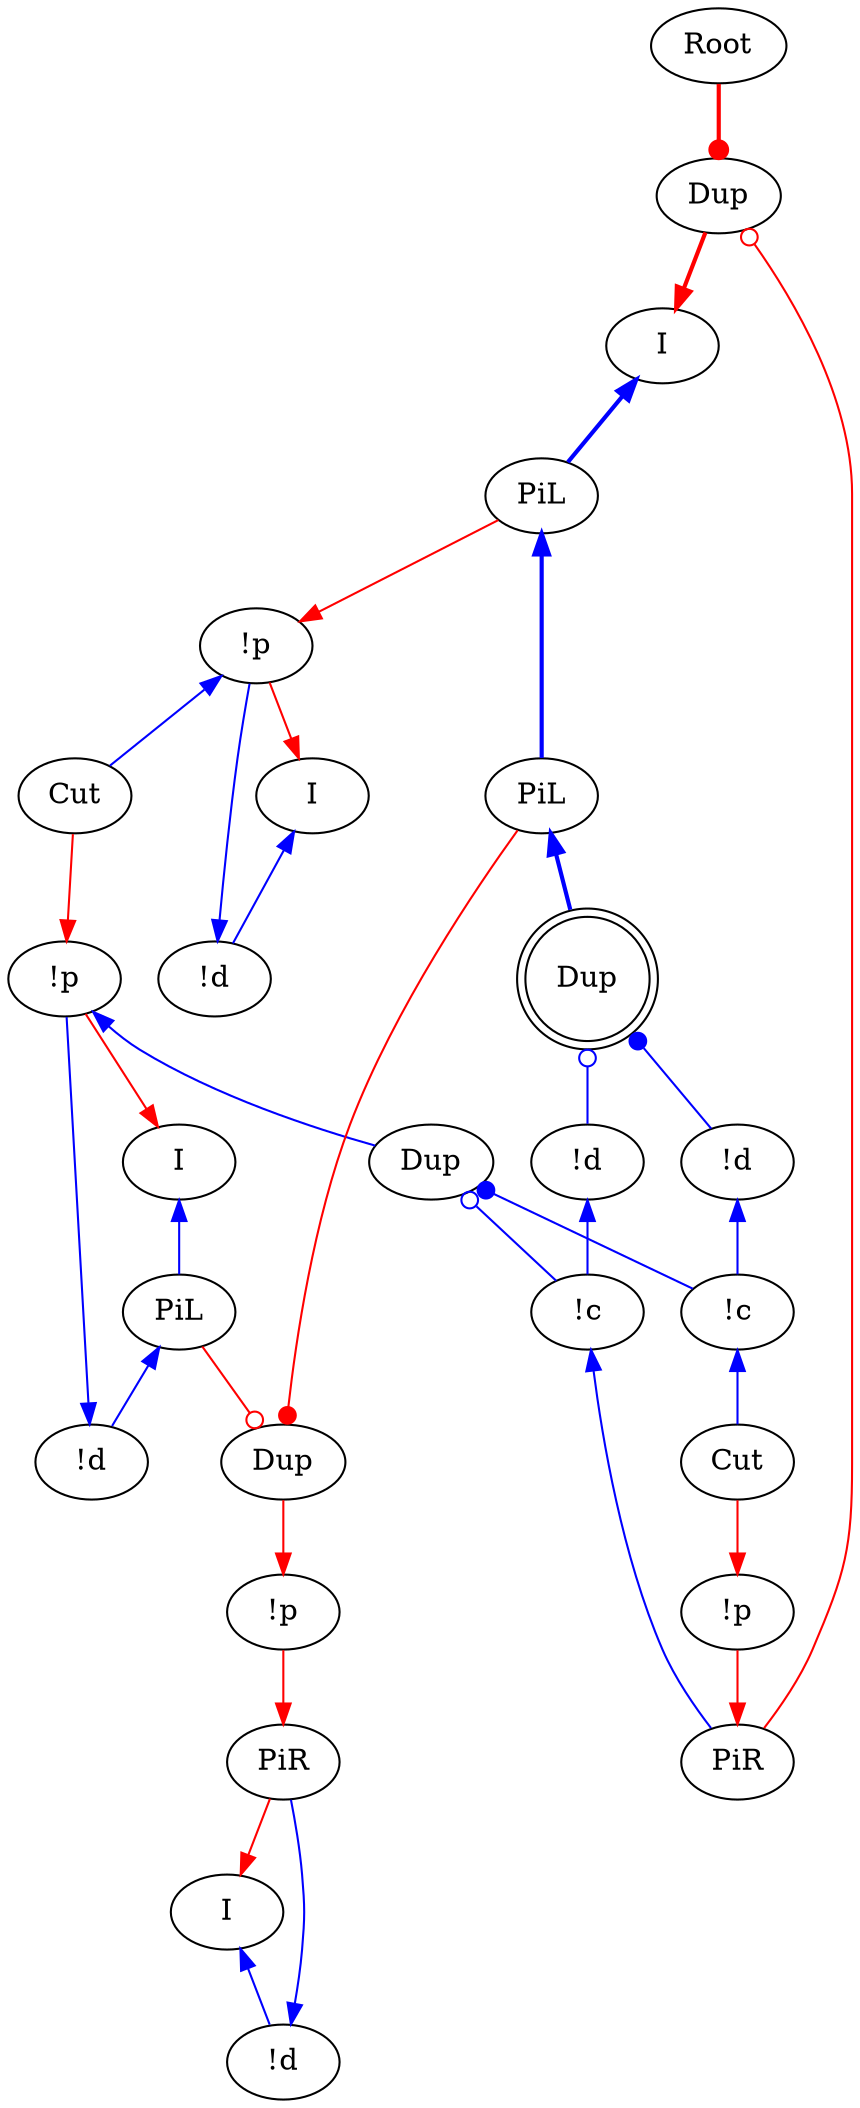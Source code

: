 digraph {
"Root0" [label="Root"]
"!p0" [label="!p"]
"I0" [label="I"]
"!d0" [label="!d"]
"!p1" [label="!p"]
"I1" [label="I"]
"!d1" [label="!d"]
"PiR0" [label="PiR"]
"I2" [label="I"]
"!p2" [label="!p"]
"PiR1" [label="PiR"]
"Cut0" [label="Cut"]
"!p3" [label="!p"]
"Cut1" [label="Cut"]
"!d2" [label="!d"]
"PiL0" [label="PiL"]
"PiL1" [label="PiL"]
"I3" [label="I"]
"Dup0_0" [label="Dup"]
"PiL2" [label="PiL"]
"!c0" [label="!c"]
"!c1" [label="!c"]
"!d3" [label="!d"]
"!d4" [label="!d"]
"Dup1_0" [label="Dup"]
"Dup1_1" [label="Dup"]
"Dup1_2" [label="Dup",shape=doublecircle]
"!p3" -> "I3"[color=red,tooltip="e11"]
"!d2" -> "!p3"[color=blue,tooltip="e13",dir=back]
"!p3" -> "Dup1_1"[color=blue,tooltip="e15",dir=back]
"PiL0" -> "Dup1_2"[color=blue,tooltip="e16",penwidth=2,dir=back]
"PiL1" -> "!d2"[color=blue,tooltip="e17",dir=back]
"PiL2" -> "PiL0"[color=blue,tooltip="e18",penwidth=2,dir=back]
"I3" -> "PiL1"[color=blue,tooltip="e19",dir=back]
"PiL0" -> "Dup0_0"[color=red,tooltip="e20",arrowhead=dot]
"PiL1" -> "Dup0_0"[color=red,tooltip="e21",arrowhead=odot]
"!d3" -> "!c0"[color=blue,tooltip="e22",dir=back]
"Dup1_1" -> "!c0"[color=blue,tooltip="e23",arrowtail=dot,dir=back]
"!d4" -> "!c1"[color=blue,tooltip="e24",dir=back]
"Dup1_1" -> "!c1"[color=blue,tooltip="e25",arrowtail=odot,dir=back]
"Dup1_2" -> "!d3"[color=blue,tooltip="e26",arrowtail=dot,dir=back]
"Dup1_2" -> "!d4"[color=blue,tooltip="e27",arrowtail=odot,dir=back]
"!c0" -> "Cut0"[color=blue,tooltip="e4",dir=back]
"!c1" -> "PiR1"[color=blue,tooltip="e5",dir=back]
"PiR1" -> "Dup1_0"[color=red,tooltip="e7",arrowhead=odot]
"Cut1" -> "!p3"[color=red,tooltip="e9"]
"!p1" -> "PiR0"[color=red,tooltip="hl2i"]
"Dup0_0" -> "!p1"[color=red,tooltip="hl2p"]
"Dup1_0" -> "I2"[color=red,tooltip="hr",penwidth=2]
"!d1" -> "PiR0"[color=blue,tooltip="i",dir=back]
"I1" -> "!d1"[color=blue,tooltip="il",dir=back]
"PiR0" -> "I1"[color=red,tooltip="ir"]
"Root0" -> "Dup1_0"[color=red,tooltip="rettop",arrowhead=dot,penwidth=2]
"!p2" -> "PiR1"[color=red,tooltip="xli"]
"Cut0" -> "!p2"[color=red,tooltip="xlp"]
"!p0" -> "Cut1"[color=blue,tooltip="y2",dir=back]
"!d0" -> "!p0"[color=blue,tooltip="yj",dir=back]
"I2" -> "PiL2"[color=blue,tooltip="yl",penwidth=2,dir=back]
"I0" -> "!d0"[color=blue,tooltip="yl2",dir=back]
"!p0" -> "I0"[color=red,tooltip="yli"]
"PiL2" -> "!p0"[color=red,tooltip="ylp"]
}
